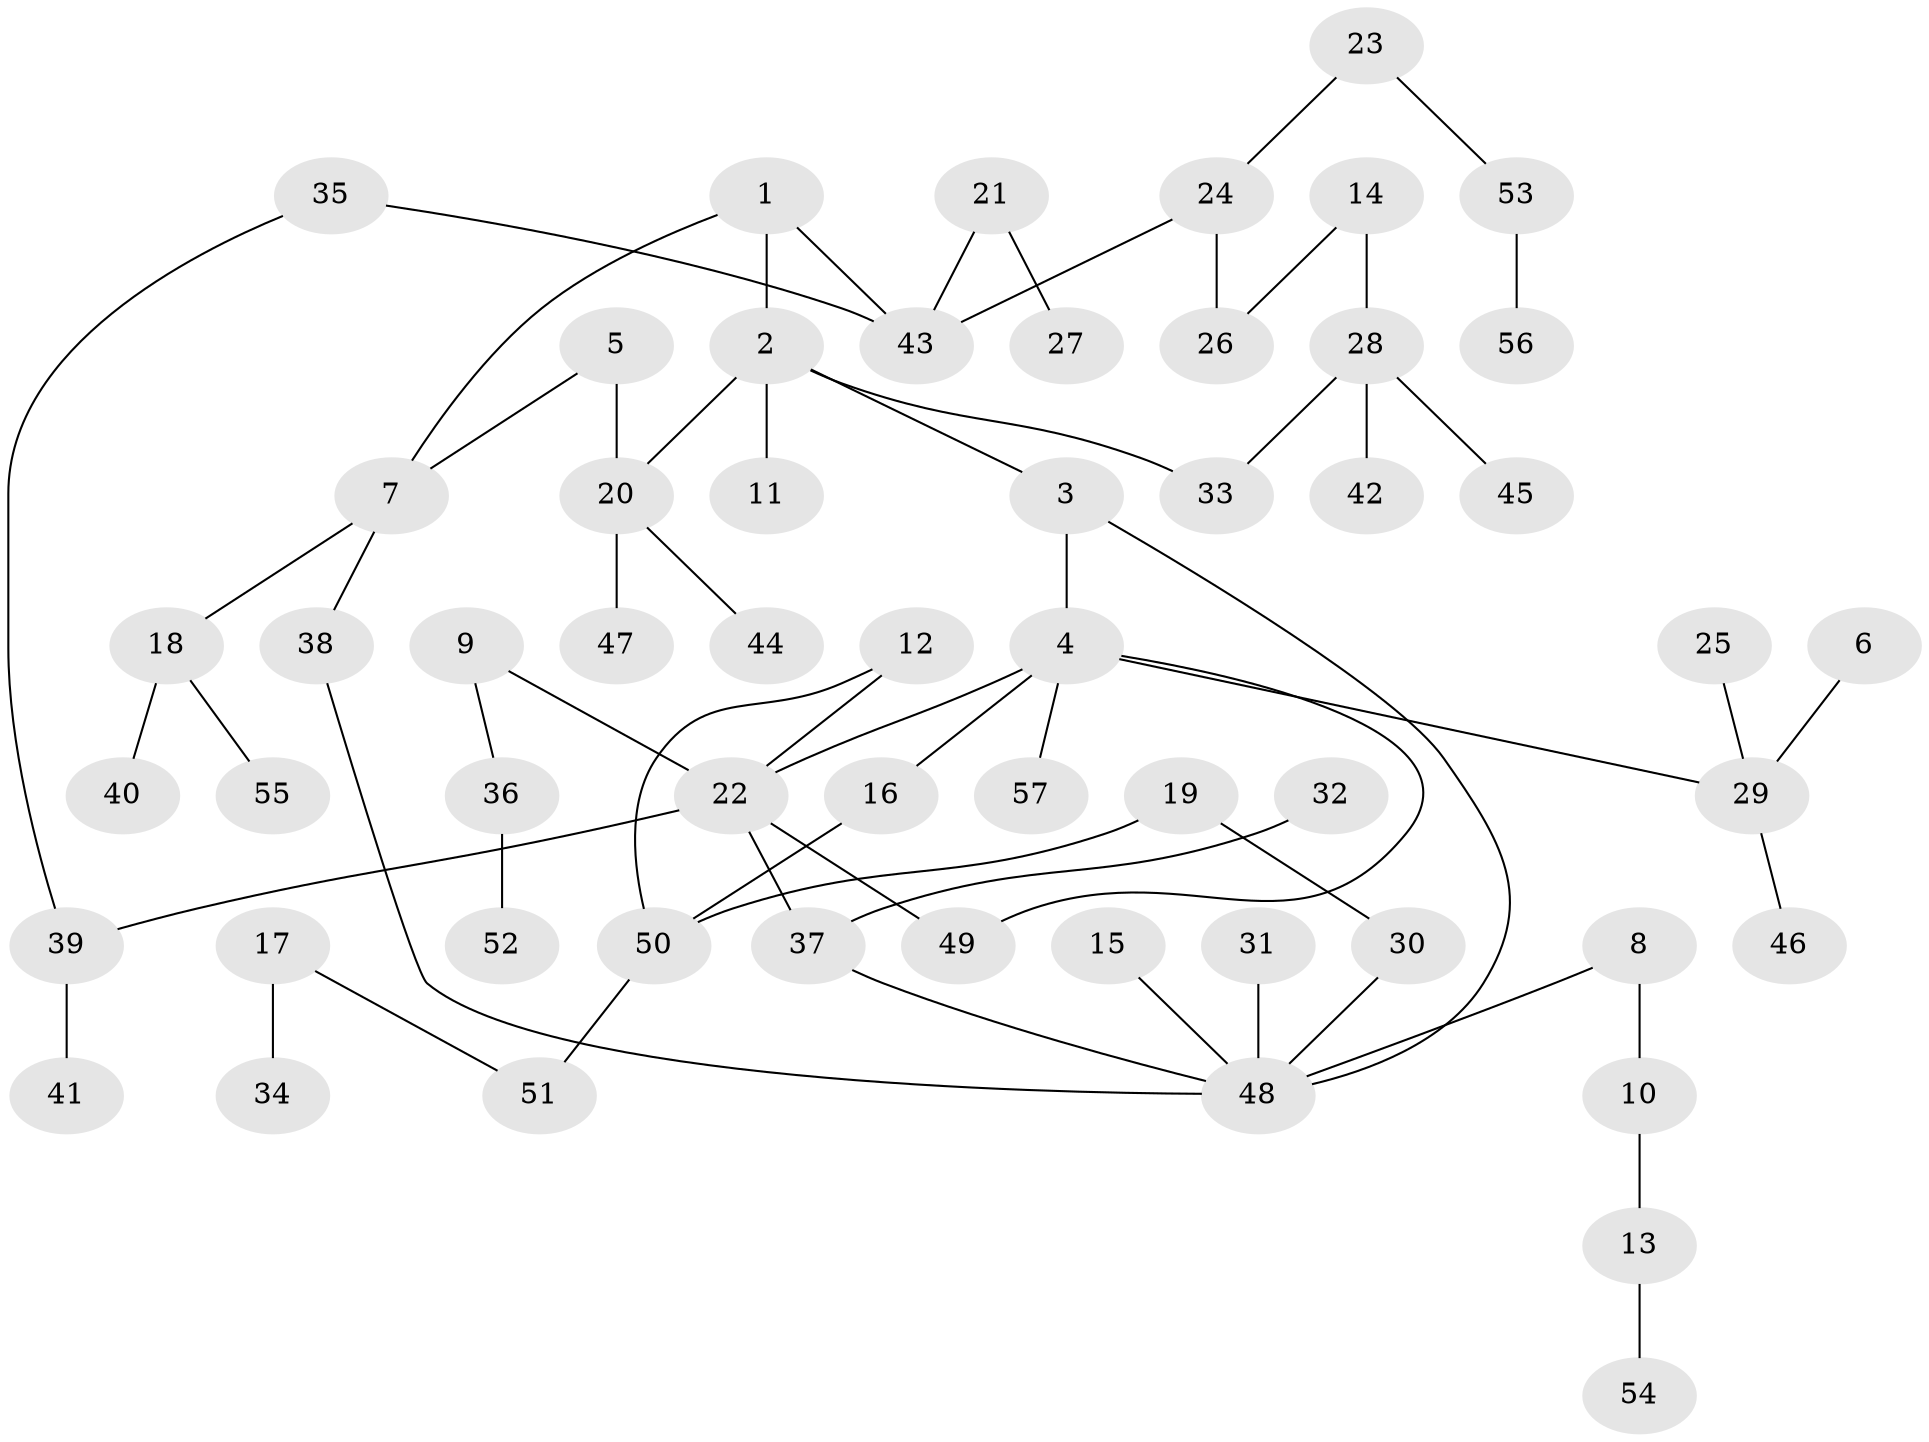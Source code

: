 // original degree distribution, {3: 0.1, 5: 0.0625, 7: 0.025, 1: 0.4125, 8: 0.0125, 2: 0.325, 4: 0.0625}
// Generated by graph-tools (version 1.1) at 2025/36/03/04/25 23:36:09]
// undirected, 57 vertices, 64 edges
graph export_dot {
  node [color=gray90,style=filled];
  1;
  2;
  3;
  4;
  5;
  6;
  7;
  8;
  9;
  10;
  11;
  12;
  13;
  14;
  15;
  16;
  17;
  18;
  19;
  20;
  21;
  22;
  23;
  24;
  25;
  26;
  27;
  28;
  29;
  30;
  31;
  32;
  33;
  34;
  35;
  36;
  37;
  38;
  39;
  40;
  41;
  42;
  43;
  44;
  45;
  46;
  47;
  48;
  49;
  50;
  51;
  52;
  53;
  54;
  55;
  56;
  57;
  1 -- 2 [weight=1.0];
  1 -- 7 [weight=1.0];
  1 -- 43 [weight=1.0];
  2 -- 3 [weight=1.0];
  2 -- 11 [weight=1.0];
  2 -- 20 [weight=1.0];
  2 -- 33 [weight=1.0];
  3 -- 4 [weight=1.0];
  3 -- 48 [weight=1.0];
  4 -- 16 [weight=1.0];
  4 -- 22 [weight=1.0];
  4 -- 29 [weight=1.0];
  4 -- 49 [weight=1.0];
  4 -- 57 [weight=1.0];
  5 -- 7 [weight=1.0];
  5 -- 20 [weight=2.0];
  6 -- 29 [weight=1.0];
  7 -- 18 [weight=1.0];
  7 -- 38 [weight=1.0];
  8 -- 10 [weight=1.0];
  8 -- 48 [weight=1.0];
  9 -- 22 [weight=1.0];
  9 -- 36 [weight=1.0];
  10 -- 13 [weight=1.0];
  12 -- 22 [weight=1.0];
  12 -- 50 [weight=1.0];
  13 -- 54 [weight=1.0];
  14 -- 26 [weight=1.0];
  14 -- 28 [weight=1.0];
  15 -- 48 [weight=1.0];
  16 -- 50 [weight=1.0];
  17 -- 34 [weight=1.0];
  17 -- 51 [weight=1.0];
  18 -- 40 [weight=1.0];
  18 -- 55 [weight=1.0];
  19 -- 30 [weight=1.0];
  19 -- 50 [weight=1.0];
  20 -- 44 [weight=1.0];
  20 -- 47 [weight=1.0];
  21 -- 27 [weight=1.0];
  21 -- 43 [weight=1.0];
  22 -- 37 [weight=1.0];
  22 -- 39 [weight=1.0];
  22 -- 49 [weight=1.0];
  23 -- 24 [weight=1.0];
  23 -- 53 [weight=1.0];
  24 -- 26 [weight=1.0];
  24 -- 43 [weight=1.0];
  25 -- 29 [weight=1.0];
  28 -- 33 [weight=1.0];
  28 -- 42 [weight=1.0];
  28 -- 45 [weight=1.0];
  29 -- 46 [weight=1.0];
  30 -- 48 [weight=1.0];
  31 -- 48 [weight=1.0];
  32 -- 37 [weight=1.0];
  35 -- 39 [weight=1.0];
  35 -- 43 [weight=1.0];
  36 -- 52 [weight=1.0];
  37 -- 48 [weight=1.0];
  38 -- 48 [weight=1.0];
  39 -- 41 [weight=1.0];
  50 -- 51 [weight=1.0];
  53 -- 56 [weight=1.0];
}
